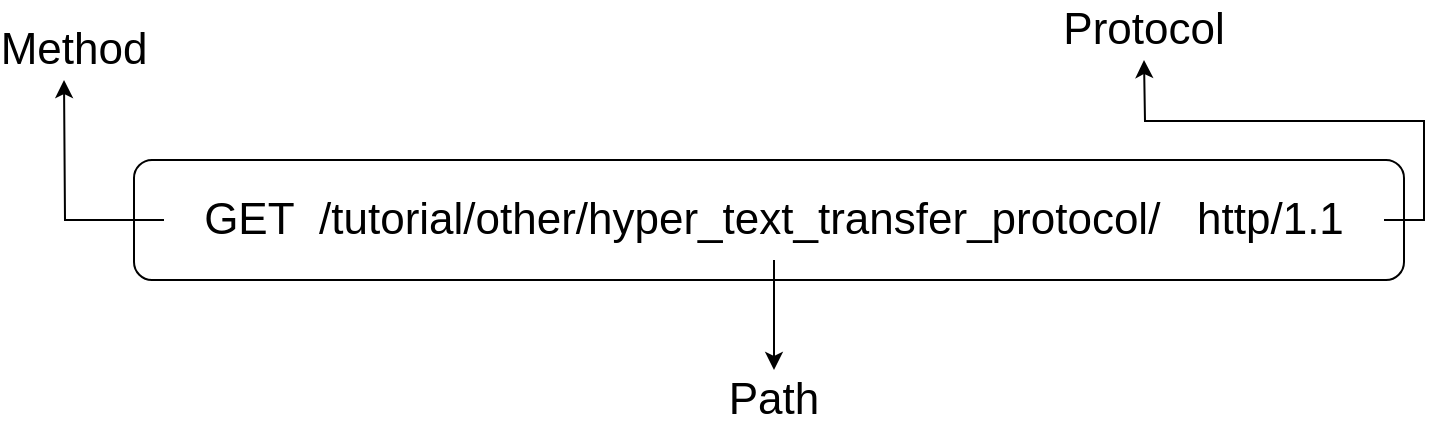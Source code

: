 <mxfile version="15.9.4" type="github">
  <diagram id="uWjA34wZOfR1VBg_fh_t" name="Page-1">
    <mxGraphModel dx="868" dy="517" grid="1" gridSize="10" guides="1" tooltips="1" connect="1" arrows="1" fold="1" page="1" pageScale="1" pageWidth="850" pageHeight="1100" math="0" shadow="0">
      <root>
        <mxCell id="0" />
        <mxCell id="1" parent="0" />
        <mxCell id="82jUR-Q6xojsYbvveArx-6" value="" style="rounded=1;whiteSpace=wrap;html=1;fontSize=14;" vertex="1" parent="1">
          <mxGeometry x="155" y="200" width="635" height="60" as="geometry" />
        </mxCell>
        <mxCell id="82jUR-Q6xojsYbvveArx-9" style="edgeStyle=orthogonalEdgeStyle;rounded=0;orthogonalLoop=1;jettySize=auto;html=1;exitX=1;exitY=0.5;exitDx=0;exitDy=0;fontSize=22;" edge="1" parent="1" source="82jUR-Q6xojsYbvveArx-7">
          <mxGeometry relative="1" as="geometry">
            <mxPoint x="660" y="150" as="targetPoint" />
          </mxGeometry>
        </mxCell>
        <mxCell id="82jUR-Q6xojsYbvveArx-10" style="edgeStyle=orthogonalEdgeStyle;rounded=0;orthogonalLoop=1;jettySize=auto;html=1;exitX=0;exitY=0.5;exitDx=0;exitDy=0;fontSize=22;" edge="1" parent="1" source="82jUR-Q6xojsYbvveArx-7">
          <mxGeometry relative="1" as="geometry">
            <mxPoint x="120" y="160" as="targetPoint" />
          </mxGeometry>
        </mxCell>
        <mxCell id="82jUR-Q6xojsYbvveArx-12" style="edgeStyle=orthogonalEdgeStyle;rounded=0;orthogonalLoop=1;jettySize=auto;html=1;exitX=0.5;exitY=1;exitDx=0;exitDy=0;fontSize=22;" edge="1" parent="1" source="82jUR-Q6xojsYbvveArx-7" target="82jUR-Q6xojsYbvveArx-13">
          <mxGeometry relative="1" as="geometry">
            <mxPoint x="475" y="320" as="targetPoint" />
          </mxGeometry>
        </mxCell>
        <mxCell id="82jUR-Q6xojsYbvveArx-7" value="GET&amp;nbsp; /tutorial/other/hyper_text_transfer_protocol/&amp;nbsp; &amp;nbsp;http/1.1" style="text;html=1;strokeColor=none;fillColor=none;align=center;verticalAlign=middle;whiteSpace=wrap;rounded=0;fontSize=22;" vertex="1" parent="1">
          <mxGeometry x="170" y="210" width="610" height="40" as="geometry" />
        </mxCell>
        <mxCell id="82jUR-Q6xojsYbvveArx-11" value="Method" style="text;html=1;strokeColor=none;fillColor=none;align=center;verticalAlign=middle;whiteSpace=wrap;rounded=0;fontSize=22;" vertex="1" parent="1">
          <mxGeometry x="95" y="130" width="60" height="30" as="geometry" />
        </mxCell>
        <mxCell id="82jUR-Q6xojsYbvveArx-13" value="Path" style="text;html=1;strokeColor=none;fillColor=none;align=center;verticalAlign=middle;whiteSpace=wrap;rounded=0;fontSize=22;" vertex="1" parent="1">
          <mxGeometry x="445" y="305" width="60" height="30" as="geometry" />
        </mxCell>
        <mxCell id="82jUR-Q6xojsYbvveArx-14" value="Protocol" style="text;html=1;strokeColor=none;fillColor=none;align=center;verticalAlign=middle;whiteSpace=wrap;rounded=0;fontSize=22;" vertex="1" parent="1">
          <mxGeometry x="630" y="120" width="60" height="30" as="geometry" />
        </mxCell>
      </root>
    </mxGraphModel>
  </diagram>
</mxfile>
